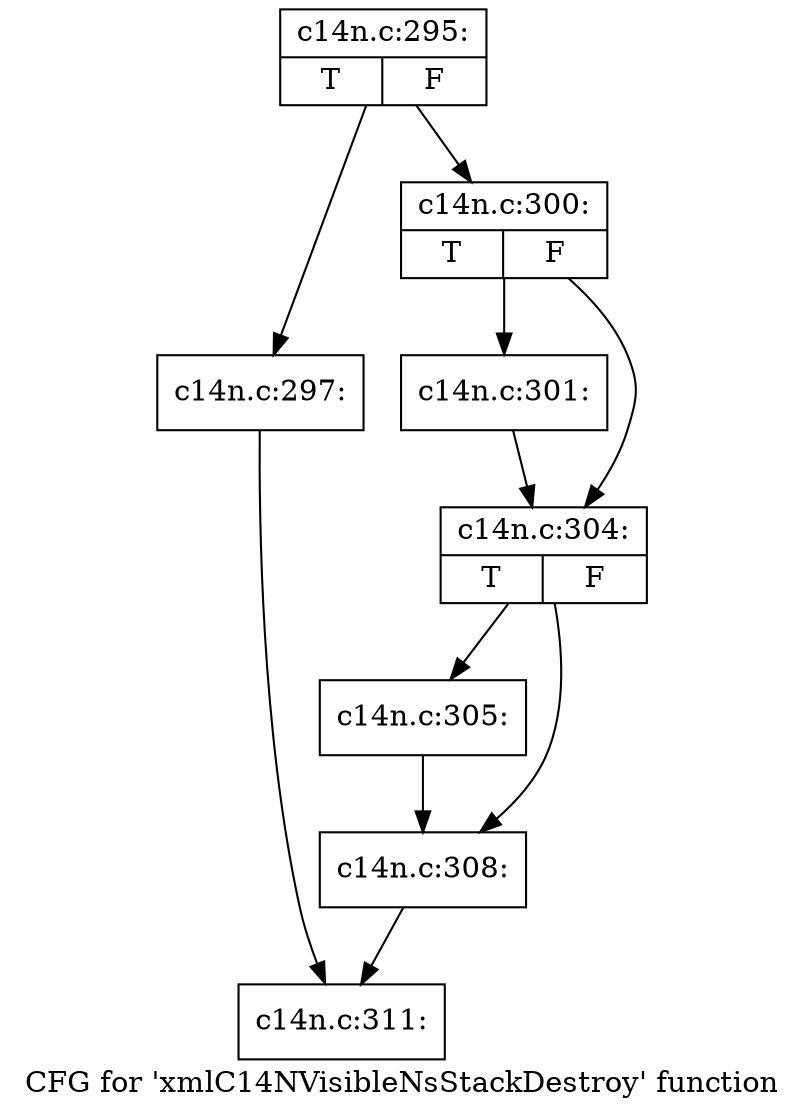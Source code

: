 digraph "CFG for 'xmlC14NVisibleNsStackDestroy' function" {
	label="CFG for 'xmlC14NVisibleNsStackDestroy' function";

	Node0x4b82ff0 [shape=record,label="{c14n.c:295:|{<s0>T|<s1>F}}"];
	Node0x4b82ff0 -> Node0x4b829b0;
	Node0x4b82ff0 -> Node0x4b82a00;
	Node0x4b829b0 [shape=record,label="{c14n.c:297:}"];
	Node0x4b829b0 -> Node0x4b81060;
	Node0x4b82a00 [shape=record,label="{c14n.c:300:|{<s0>T|<s1>F}}"];
	Node0x4b82a00 -> Node0x4b80cd0;
	Node0x4b82a00 -> Node0x4a43a70;
	Node0x4b80cd0 [shape=record,label="{c14n.c:301:}"];
	Node0x4b80cd0 -> Node0x4a43a70;
	Node0x4a43a70 [shape=record,label="{c14n.c:304:|{<s0>T|<s1>F}}"];
	Node0x4a43a70 -> Node0x4b84c50;
	Node0x4a43a70 -> Node0x4b84ca0;
	Node0x4b84c50 [shape=record,label="{c14n.c:305:}"];
	Node0x4b84c50 -> Node0x4b84ca0;
	Node0x4b84ca0 [shape=record,label="{c14n.c:308:}"];
	Node0x4b84ca0 -> Node0x4b81060;
	Node0x4b81060 [shape=record,label="{c14n.c:311:}"];
}
